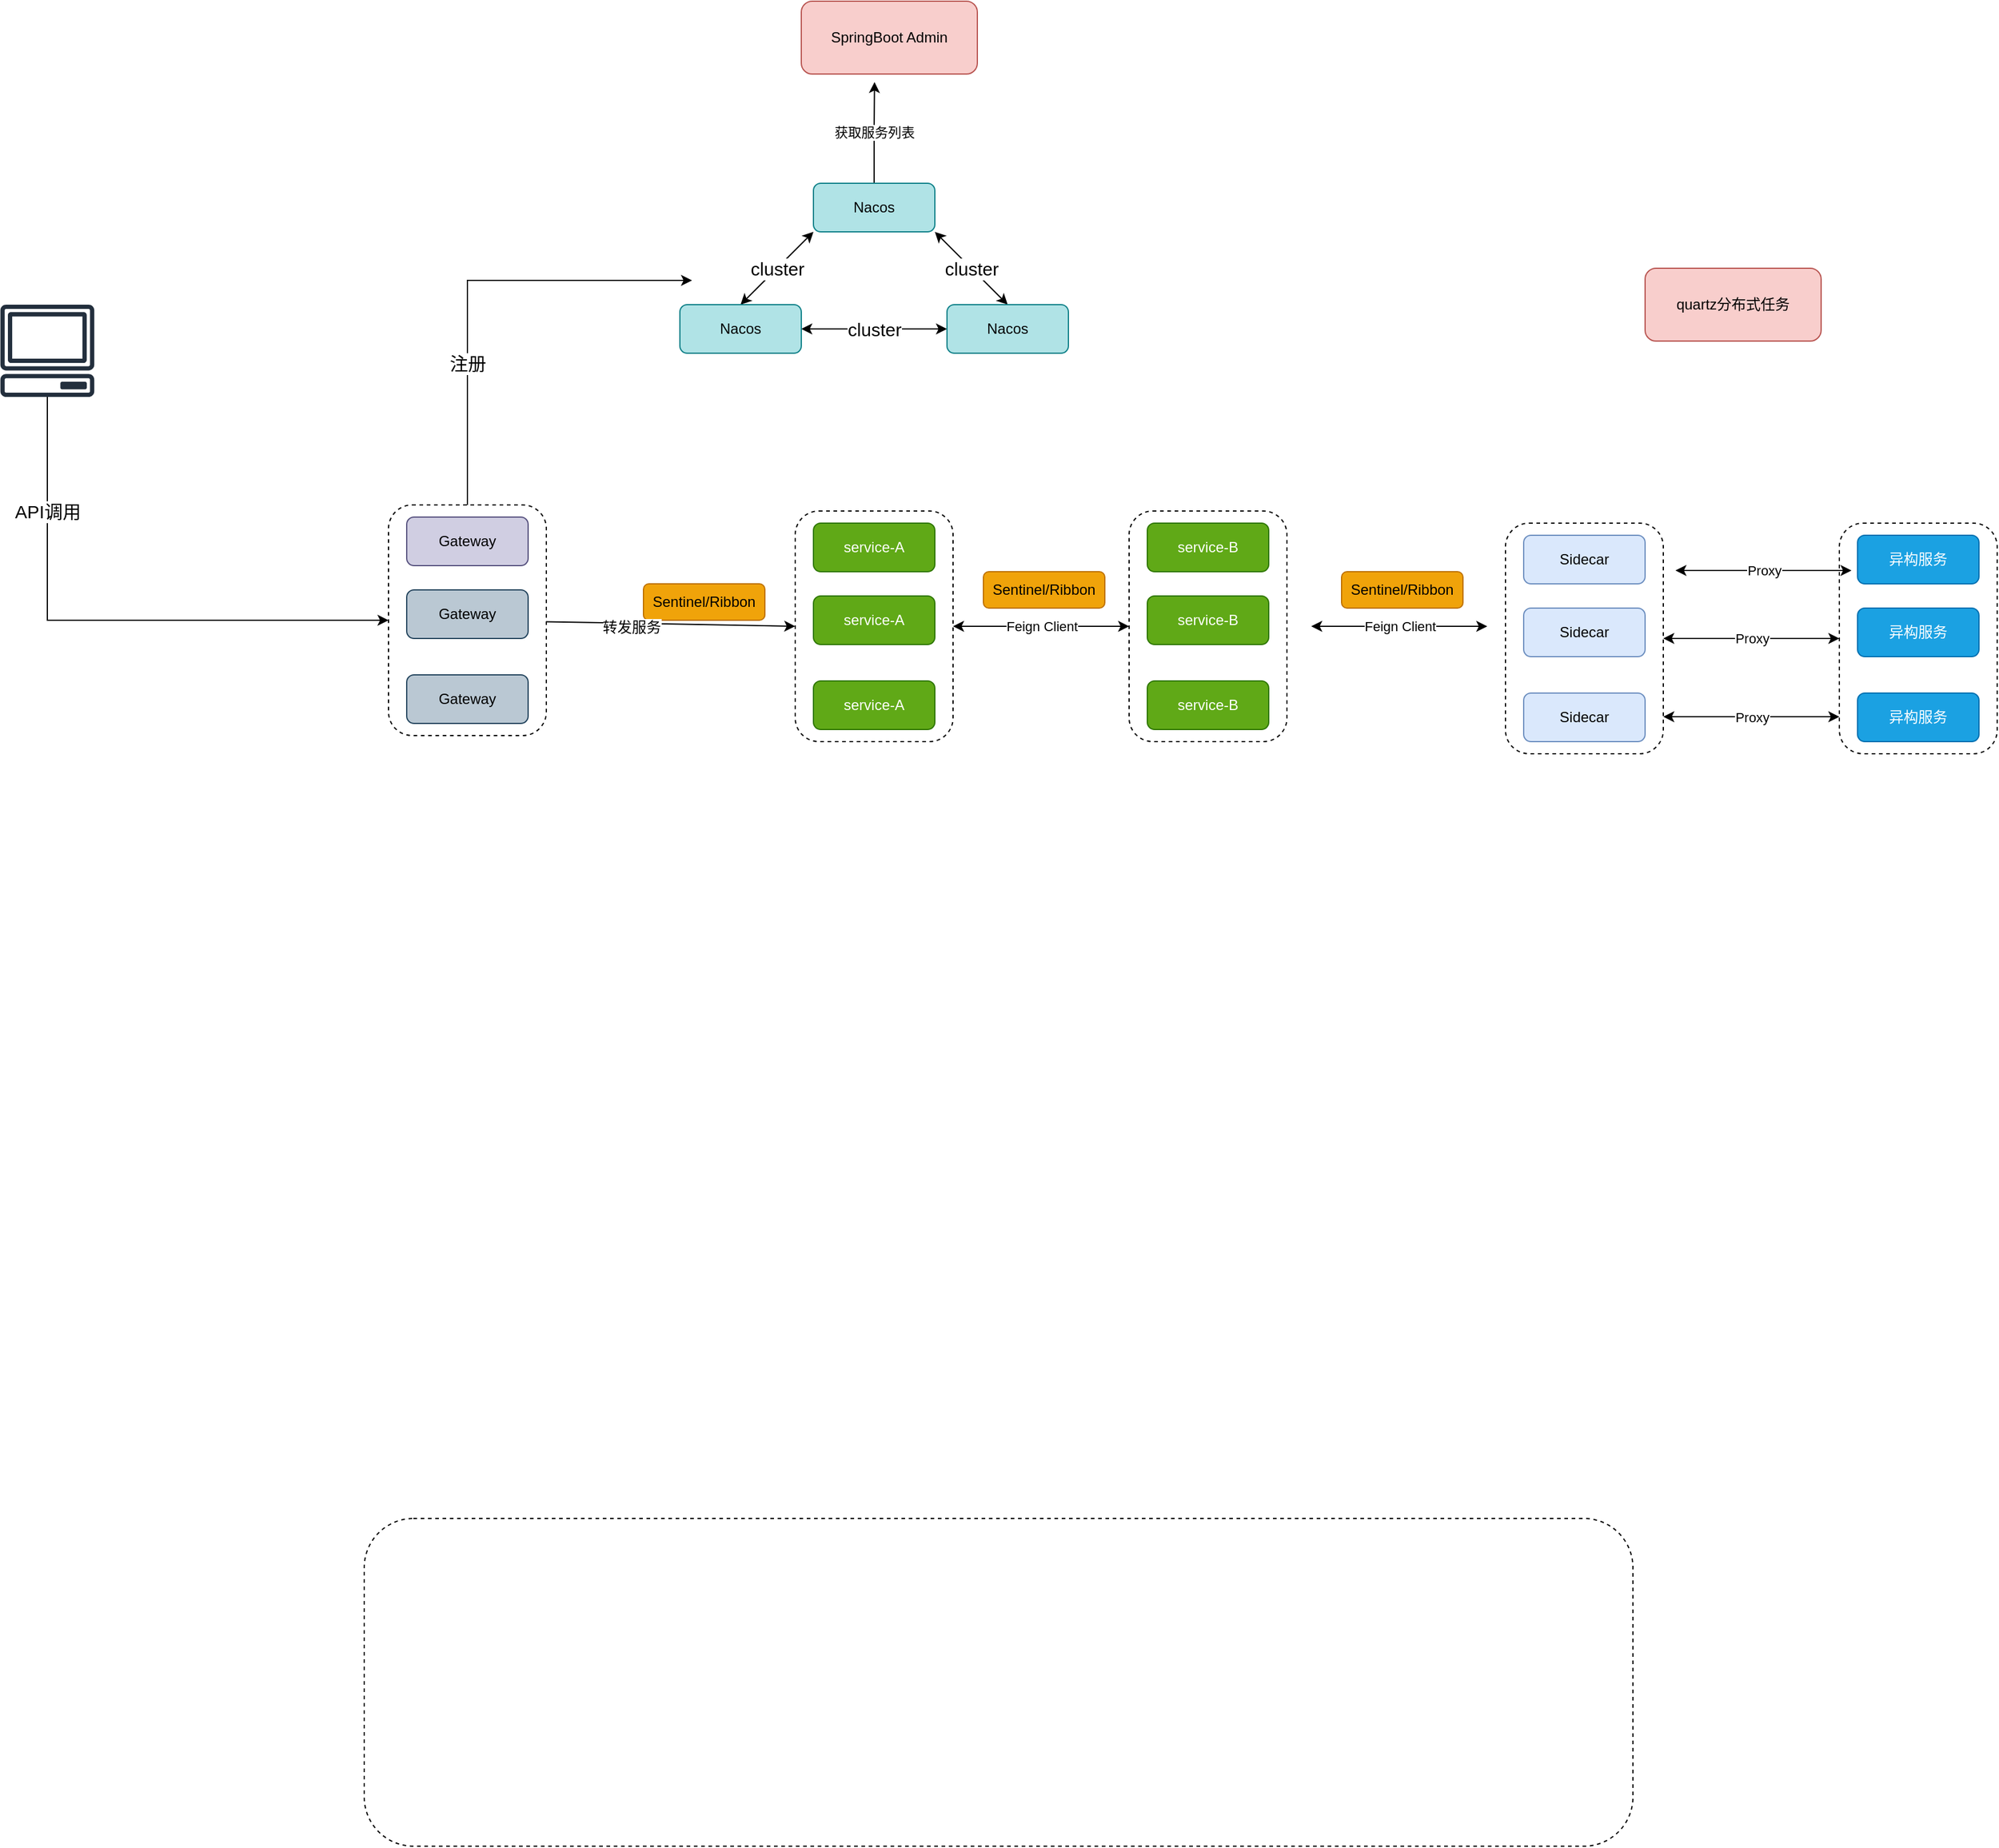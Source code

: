 <mxfile version="16.5.1" type="device"><diagram id="o0JeYGd2cvjJRPN_7ql5" name="第 1 页"><mxGraphModel dx="2310" dy="2112" grid="1" gridSize="10" guides="1" tooltips="1" connect="1" arrows="1" fold="1" page="1" pageScale="1" pageWidth="827" pageHeight="1169" math="0" shadow="0"><root><mxCell id="0"/><mxCell id="1" parent="0"/><mxCell id="28W1E1eFBI48nwp46MAQ-2" value="service-A" style="rounded=1;whiteSpace=wrap;html=1;fillColor=#60a917;strokeColor=#2D7600;fontColor=#ffffff;" parent="1" vertex="1"><mxGeometry x="130" y="230" width="100" height="40" as="geometry"/></mxCell><mxCell id="28W1E1eFBI48nwp46MAQ-3" value="service-A" style="rounded=1;whiteSpace=wrap;html=1;fillColor=#60a917;strokeColor=#2D7600;fontColor=#ffffff;" parent="1" vertex="1"><mxGeometry x="130" y="360" width="100" height="40" as="geometry"/></mxCell><mxCell id="28W1E1eFBI48nwp46MAQ-4" value="service-A" style="rounded=1;whiteSpace=wrap;html=1;fillColor=#60a917;strokeColor=#2D7600;fontColor=#ffffff;" parent="1" vertex="1"><mxGeometry x="130" y="290" width="100" height="40" as="geometry"/></mxCell><mxCell id="28W1E1eFBI48nwp46MAQ-7" value="service-B" style="rounded=1;whiteSpace=wrap;html=1;fillColor=#60a917;strokeColor=#2D7600;fontColor=#ffffff;" parent="1" vertex="1"><mxGeometry x="405" y="230" width="100" height="40" as="geometry"/></mxCell><mxCell id="28W1E1eFBI48nwp46MAQ-8" value="service-B" style="rounded=1;whiteSpace=wrap;html=1;fillColor=#60a917;strokeColor=#2D7600;fontColor=#ffffff;" parent="1" vertex="1"><mxGeometry x="405" y="360" width="100" height="40" as="geometry"/></mxCell><mxCell id="28W1E1eFBI48nwp46MAQ-9" value="service-B" style="rounded=1;whiteSpace=wrap;html=1;fillColor=#60a917;strokeColor=#2D7600;fontColor=#ffffff;" parent="1" vertex="1"><mxGeometry x="405" y="290" width="100" height="40" as="geometry"/></mxCell><mxCell id="28W1E1eFBI48nwp46MAQ-13" value="" style="rounded=1;whiteSpace=wrap;html=1;fillColor=none;dashed=1;" parent="1" vertex="1"><mxGeometry x="115" y="220" width="130" height="190" as="geometry"/></mxCell><mxCell id="28W1E1eFBI48nwp46MAQ-23" value="Feign Client" style="edgeStyle=none;rounded=0;jumpSize=6;orthogonalLoop=1;jettySize=auto;html=1;strokeColor=default;strokeWidth=1;startArrow=classic;" parent="1" source="28W1E1eFBI48nwp46MAQ-14" target="28W1E1eFBI48nwp46MAQ-13" edge="1"><mxGeometry relative="1" as="geometry"/></mxCell><mxCell id="28W1E1eFBI48nwp46MAQ-14" value="" style="rounded=1;whiteSpace=wrap;html=1;fillColor=none;dashed=1;" parent="1" vertex="1"><mxGeometry x="390" y="220" width="130" height="190" as="geometry"/></mxCell><mxCell id="28W1E1eFBI48nwp46MAQ-27" value="Sentinel/Ribbon" style="rounded=1;whiteSpace=wrap;html=1;fillColor=#f0a30a;strokeColor=#BD7000;fontColor=#000000;" parent="1" vertex="1"><mxGeometry x="270" y="270" width="100" height="30" as="geometry"/></mxCell><mxCell id="28W1E1eFBI48nwp46MAQ-30" value="Feign Client" style="edgeStyle=none;rounded=0;jumpSize=6;orthogonalLoop=1;jettySize=auto;html=1;strokeColor=default;strokeWidth=1;startArrow=classic;" parent="1" edge="1"><mxGeometry relative="1" as="geometry"><mxPoint x="685" y="315" as="sourcePoint"/><mxPoint x="540" y="315" as="targetPoint"/></mxGeometry></mxCell><mxCell id="28W1E1eFBI48nwp46MAQ-31" value="Sentinel/Ribbon" style="rounded=1;whiteSpace=wrap;html=1;fillColor=#f0a30a;strokeColor=#BD7000;fontColor=#000000;" parent="1" vertex="1"><mxGeometry x="565" y="270" width="100" height="30" as="geometry"/></mxCell><mxCell id="28W1E1eFBI48nwp46MAQ-32" value="Sidecar" style="rounded=1;whiteSpace=wrap;html=1;fillColor=#dae8fc;strokeColor=#6c8ebf;" parent="1" vertex="1"><mxGeometry x="715" y="240" width="100" height="40" as="geometry"/></mxCell><mxCell id="28W1E1eFBI48nwp46MAQ-33" value="Sidecar" style="rounded=1;whiteSpace=wrap;html=1;fillColor=#dae8fc;strokeColor=#6c8ebf;" parent="1" vertex="1"><mxGeometry x="715" y="370" width="100" height="40" as="geometry"/></mxCell><mxCell id="28W1E1eFBI48nwp46MAQ-34" value="Sidecar" style="rounded=1;whiteSpace=wrap;html=1;fillColor=#dae8fc;strokeColor=#6c8ebf;" parent="1" vertex="1"><mxGeometry x="715" y="300" width="100" height="40" as="geometry"/></mxCell><mxCell id="28W1E1eFBI48nwp46MAQ-35" value="异构服务" style="rounded=1;whiteSpace=wrap;html=1;fillColor=#1ba1e2;strokeColor=#006EAF;fontColor=#ffffff;" parent="1" vertex="1"><mxGeometry x="990" y="240" width="100" height="40" as="geometry"/></mxCell><mxCell id="28W1E1eFBI48nwp46MAQ-36" value="异构服务" style="rounded=1;whiteSpace=wrap;html=1;fillColor=#1ba1e2;strokeColor=#006EAF;fontColor=#ffffff;" parent="1" vertex="1"><mxGeometry x="990" y="370" width="100" height="40" as="geometry"/></mxCell><mxCell id="28W1E1eFBI48nwp46MAQ-37" value="异构服务" style="rounded=1;whiteSpace=wrap;html=1;fillColor=#1ba1e2;strokeColor=#006EAF;fontColor=#ffffff;" parent="1" vertex="1"><mxGeometry x="990" y="300" width="100" height="40" as="geometry"/></mxCell><mxCell id="28W1E1eFBI48nwp46MAQ-38" value="" style="rounded=1;whiteSpace=wrap;html=1;fillColor=none;dashed=1;" parent="1" vertex="1"><mxGeometry x="700" y="230" width="130" height="190" as="geometry"/></mxCell><mxCell id="28W1E1eFBI48nwp46MAQ-39" value="Proxy" style="edgeStyle=none;rounded=0;jumpSize=6;orthogonalLoop=1;jettySize=auto;html=1;strokeColor=default;strokeWidth=1;startArrow=classic;" parent="1" source="28W1E1eFBI48nwp46MAQ-40" target="28W1E1eFBI48nwp46MAQ-38" edge="1"><mxGeometry relative="1" as="geometry"/></mxCell><mxCell id="28W1E1eFBI48nwp46MAQ-40" value="" style="rounded=1;whiteSpace=wrap;html=1;fillColor=none;dashed=1;" parent="1" vertex="1"><mxGeometry x="975" y="230" width="130" height="190" as="geometry"/></mxCell><mxCell id="28W1E1eFBI48nwp46MAQ-43" value="Proxy" style="edgeStyle=none;rounded=0;jumpSize=6;orthogonalLoop=1;jettySize=auto;html=1;strokeColor=default;strokeWidth=1;startArrow=classic;" parent="1" edge="1"><mxGeometry relative="1" as="geometry"><mxPoint x="985" y="269" as="sourcePoint"/><mxPoint x="840" y="269" as="targetPoint"/></mxGeometry></mxCell><mxCell id="28W1E1eFBI48nwp46MAQ-44" value="Proxy" style="edgeStyle=none;rounded=0;jumpSize=6;orthogonalLoop=1;jettySize=auto;html=1;strokeColor=default;strokeWidth=1;startArrow=classic;" parent="1" edge="1"><mxGeometry relative="1" as="geometry"><mxPoint x="975" y="389.5" as="sourcePoint"/><mxPoint x="830" y="389.5" as="targetPoint"/></mxGeometry></mxCell><mxCell id="28W1E1eFBI48nwp46MAQ-45" value="" style="rounded=1;whiteSpace=wrap;html=1;dashed=1;fillColor=none;" parent="1" vertex="1"><mxGeometry x="-240" y="1050" width="1045" height="270" as="geometry"/></mxCell><mxCell id="28W1E1eFBI48nwp46MAQ-47" value="Sentinel/Ribbon" style="rounded=1;whiteSpace=wrap;html=1;fillColor=#f0a30a;strokeColor=#BD7000;fontColor=#000000;" parent="1" vertex="1"><mxGeometry x="-10" y="280" width="100" height="30" as="geometry"/></mxCell><mxCell id="28W1E1eFBI48nwp46MAQ-52" style="edgeStyle=none;rounded=0;jumpSize=6;orthogonalLoop=1;jettySize=auto;html=1;entryX=0;entryY=0.5;entryDx=0;entryDy=0;strokeColor=default;strokeWidth=1;" parent="1" source="28W1E1eFBI48nwp46MAQ-48" target="28W1E1eFBI48nwp46MAQ-13" edge="1"><mxGeometry relative="1" as="geometry"/></mxCell><mxCell id="28W1E1eFBI48nwp46MAQ-53" value="转发服务" style="edgeLabel;html=1;align=center;verticalAlign=middle;resizable=0;points=[];fontSize=12;" parent="28W1E1eFBI48nwp46MAQ-52" vertex="1" connectable="0"><mxGeometry x="-0.319" y="-3" relative="1" as="geometry"><mxPoint as="offset"/></mxGeometry></mxCell><mxCell id="28W1E1eFBI48nwp46MAQ-68" style="edgeStyle=none;rounded=0;jumpSize=6;orthogonalLoop=1;jettySize=auto;html=1;exitX=0.5;exitY=0;exitDx=0;exitDy=0;fontSize=15;strokeColor=default;strokeWidth=1;" parent="1" source="28W1E1eFBI48nwp46MAQ-48" edge="1"><mxGeometry relative="1" as="geometry"><mxPoint x="30" y="30" as="targetPoint"/><Array as="points"><mxPoint x="-155" y="30"/></Array></mxGeometry></mxCell><mxCell id="28W1E1eFBI48nwp46MAQ-69" value="注册" style="edgeLabel;html=1;align=center;verticalAlign=middle;resizable=0;points=[];fontSize=15;" parent="28W1E1eFBI48nwp46MAQ-68" vertex="1" connectable="0"><mxGeometry x="-0.371" relative="1" as="geometry"><mxPoint y="-1" as="offset"/></mxGeometry></mxCell><mxCell id="28W1E1eFBI48nwp46MAQ-48" value="" style="rounded=1;whiteSpace=wrap;html=1;fillColor=none;dashed=1;" parent="1" vertex="1"><mxGeometry x="-220" y="215" width="130" height="190" as="geometry"/></mxCell><mxCell id="28W1E1eFBI48nwp46MAQ-49" value="Gateway" style="rounded=1;whiteSpace=wrap;html=1;fillColor=#d0cee2;strokeColor=#56517e;" parent="1" vertex="1"><mxGeometry x="-205" y="225" width="100" height="40" as="geometry"/></mxCell><mxCell id="28W1E1eFBI48nwp46MAQ-50" value="Gateway" style="rounded=1;whiteSpace=wrap;html=1;fillColor=#bac8d3;strokeColor=#23445d;" parent="1" vertex="1"><mxGeometry x="-205" y="355" width="100" height="40" as="geometry"/></mxCell><mxCell id="28W1E1eFBI48nwp46MAQ-51" value="Gateway" style="rounded=1;whiteSpace=wrap;html=1;fillColor=#bac8d3;strokeColor=#23445d;" parent="1" vertex="1"><mxGeometry x="-205" y="285" width="100" height="40" as="geometry"/></mxCell><mxCell id="28W1E1eFBI48nwp46MAQ-60" value="cluster" style="edgeStyle=none;rounded=0;jumpSize=6;orthogonalLoop=1;jettySize=auto;html=1;entryX=0.5;entryY=0;entryDx=0;entryDy=0;fontSize=15;strokeColor=default;strokeWidth=1;startArrow=classic;" parent="1" source="28W1E1eFBI48nwp46MAQ-54" target="28W1E1eFBI48nwp46MAQ-55" edge="1"><mxGeometry relative="1" as="geometry"><Array as="points"><mxPoint x="230" y="-10"/></Array></mxGeometry></mxCell><mxCell id="BeJ_epDcEQ2FeV6HPw0U-2" value="获取服务列表" style="edgeStyle=orthogonalEdgeStyle;rounded=0;orthogonalLoop=1;jettySize=auto;html=1;entryX=0.416;entryY=1.11;entryDx=0;entryDy=0;entryPerimeter=0;" edge="1" parent="1" source="28W1E1eFBI48nwp46MAQ-54" target="BeJ_epDcEQ2FeV6HPw0U-1"><mxGeometry relative="1" as="geometry"/></mxCell><mxCell id="28W1E1eFBI48nwp46MAQ-54" value="Nacos" style="rounded=1;whiteSpace=wrap;html=1;fillColor=#b0e3e6;strokeColor=#0e8088;" parent="1" vertex="1"><mxGeometry x="130" y="-50" width="100" height="40" as="geometry"/></mxCell><mxCell id="28W1E1eFBI48nwp46MAQ-58" value="&#10;&#10;&lt;span style=&quot;color: rgb(0, 0, 0); font-family: helvetica; font-size: 15px; font-style: normal; font-weight: 400; letter-spacing: normal; text-align: center; text-indent: 0px; text-transform: none; word-spacing: 0px; background-color: rgb(255, 255, 255); display: inline; float: none;&quot;&gt;cluster&lt;/span&gt;&#10;&#10;" style="edgeStyle=none;rounded=0;jumpSize=6;orthogonalLoop=1;jettySize=auto;html=1;entryX=1;entryY=0.5;entryDx=0;entryDy=0;fontSize=11;strokeColor=default;strokeWidth=1;startArrow=classic;" parent="1" source="28W1E1eFBI48nwp46MAQ-55" target="28W1E1eFBI48nwp46MAQ-56" edge="1"><mxGeometry relative="1" as="geometry"/></mxCell><mxCell id="28W1E1eFBI48nwp46MAQ-55" value="Nacos" style="rounded=1;whiteSpace=wrap;html=1;fillColor=#b0e3e6;strokeColor=#0e8088;" parent="1" vertex="1"><mxGeometry x="240" y="50" width="100" height="40" as="geometry"/></mxCell><mxCell id="28W1E1eFBI48nwp46MAQ-59" style="edgeStyle=none;rounded=0;jumpSize=6;orthogonalLoop=1;jettySize=auto;html=1;exitX=0.5;exitY=0;exitDx=0;exitDy=0;entryX=0;entryY=1;entryDx=0;entryDy=0;fontSize=11;strokeColor=default;strokeWidth=1;startArrow=classic;" parent="1" source="28W1E1eFBI48nwp46MAQ-56" target="28W1E1eFBI48nwp46MAQ-54" edge="1"><mxGeometry relative="1" as="geometry"/></mxCell><mxCell id="28W1E1eFBI48nwp46MAQ-62" value="cluster" style="edgeLabel;html=1;align=center;verticalAlign=middle;resizable=0;points=[];fontSize=15;" parent="28W1E1eFBI48nwp46MAQ-59" vertex="1" connectable="0"><mxGeometry x="0.313" y="-3" relative="1" as="geometry"><mxPoint x="-12" y="7" as="offset"/></mxGeometry></mxCell><mxCell id="28W1E1eFBI48nwp46MAQ-56" value="Nacos" style="rounded=1;whiteSpace=wrap;html=1;fillColor=#b0e3e6;strokeColor=#0e8088;" parent="1" vertex="1"><mxGeometry x="20" y="50" width="100" height="40" as="geometry"/></mxCell><mxCell id="28W1E1eFBI48nwp46MAQ-66" value="API调用" style="edgeStyle=none;rounded=0;jumpSize=6;orthogonalLoop=1;jettySize=auto;html=1;fontSize=15;strokeColor=default;strokeWidth=1;entryX=0;entryY=0.5;entryDx=0;entryDy=0;" parent="1" source="28W1E1eFBI48nwp46MAQ-64" target="28W1E1eFBI48nwp46MAQ-48" edge="1"><mxGeometry x="-0.596" relative="1" as="geometry"><mxPoint x="-500" y="330" as="targetPoint"/><Array as="points"><mxPoint x="-501" y="220"/><mxPoint x="-501" y="310"/></Array><mxPoint as="offset"/></mxGeometry></mxCell><mxCell id="28W1E1eFBI48nwp46MAQ-64" value="" style="sketch=0;outlineConnect=0;fontColor=#232F3E;gradientColor=none;fillColor=#232F3D;strokeColor=none;dashed=0;verticalLabelPosition=bottom;verticalAlign=top;align=center;html=1;fontSize=12;fontStyle=0;aspect=fixed;pointerEvents=1;shape=mxgraph.aws4.client;" parent="1" vertex="1"><mxGeometry x="-540" y="50" width="78" height="76" as="geometry"/></mxCell><mxCell id="BeJ_epDcEQ2FeV6HPw0U-1" value="SpringBoot Admin" style="rounded=1;whiteSpace=wrap;html=1;fillColor=#f8cecc;strokeColor=#b85450;" vertex="1" parent="1"><mxGeometry x="120" y="-200" width="145" height="60" as="geometry"/></mxCell><mxCell id="BeJ_epDcEQ2FeV6HPw0U-3" value="quartz分布式任务" style="rounded=1;whiteSpace=wrap;html=1;fillColor=#f8cecc;strokeColor=#b85450;" vertex="1" parent="1"><mxGeometry x="815" y="20" width="145" height="60" as="geometry"/></mxCell></root></mxGraphModel></diagram></mxfile>